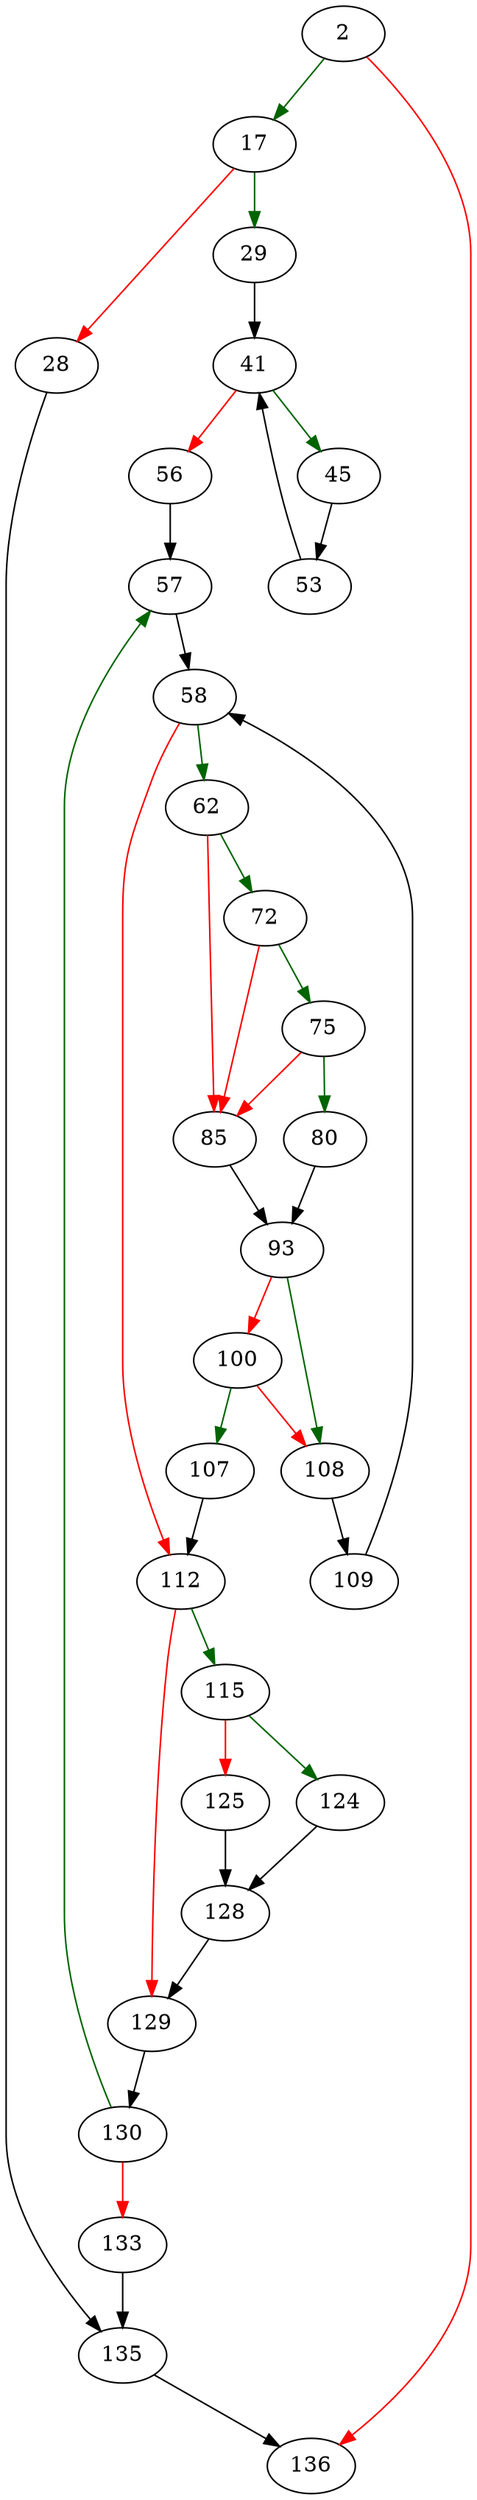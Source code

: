 strict digraph "exec_prepared_stmt" {
	// Node definitions.
	2 [entry=true];
	17;
	136;
	29;
	28;
	135;
	41;
	45;
	56;
	53;
	57;
	58;
	62;
	112;
	72;
	85;
	75;
	80;
	93;
	108;
	100;
	107;
	109;
	115;
	129;
	124;
	125;
	128;
	130;
	133;

	// Edge definitions.
	2 -> 17 [
		color=darkgreen
		cond=true
	];
	2 -> 136 [
		color=red
		cond=false
	];
	17 -> 29 [
		color=darkgreen
		cond=true
	];
	17 -> 28 [
		color=red
		cond=false
	];
	29 -> 41;
	28 -> 135;
	135 -> 136;
	41 -> 45 [
		color=darkgreen
		cond=true
	];
	41 -> 56 [
		color=red
		cond=false
	];
	45 -> 53;
	56 -> 57;
	53 -> 41;
	57 -> 58;
	58 -> 62 [
		color=darkgreen
		cond=true
	];
	58 -> 112 [
		color=red
		cond=false
	];
	62 -> 72 [
		color=darkgreen
		cond=true
	];
	62 -> 85 [
		color=red
		cond=false
	];
	112 -> 115 [
		color=darkgreen
		cond=true
	];
	112 -> 129 [
		color=red
		cond=false
	];
	72 -> 85 [
		color=red
		cond=false
	];
	72 -> 75 [
		color=darkgreen
		cond=true
	];
	85 -> 93;
	75 -> 85 [
		color=red
		cond=false
	];
	75 -> 80 [
		color=darkgreen
		cond=true
	];
	80 -> 93;
	93 -> 108 [
		color=darkgreen
		cond=true
	];
	93 -> 100 [
		color=red
		cond=false
	];
	108 -> 109;
	100 -> 108 [
		color=red
		cond=false
	];
	100 -> 107 [
		color=darkgreen
		cond=true
	];
	107 -> 112;
	109 -> 58;
	115 -> 124 [
		color=darkgreen
		cond=true
	];
	115 -> 125 [
		color=red
		cond=false
	];
	129 -> 130;
	124 -> 128;
	125 -> 128;
	128 -> 129;
	130 -> 57 [
		color=darkgreen
		cond=true
	];
	130 -> 133 [
		color=red
		cond=false
	];
	133 -> 135;
}